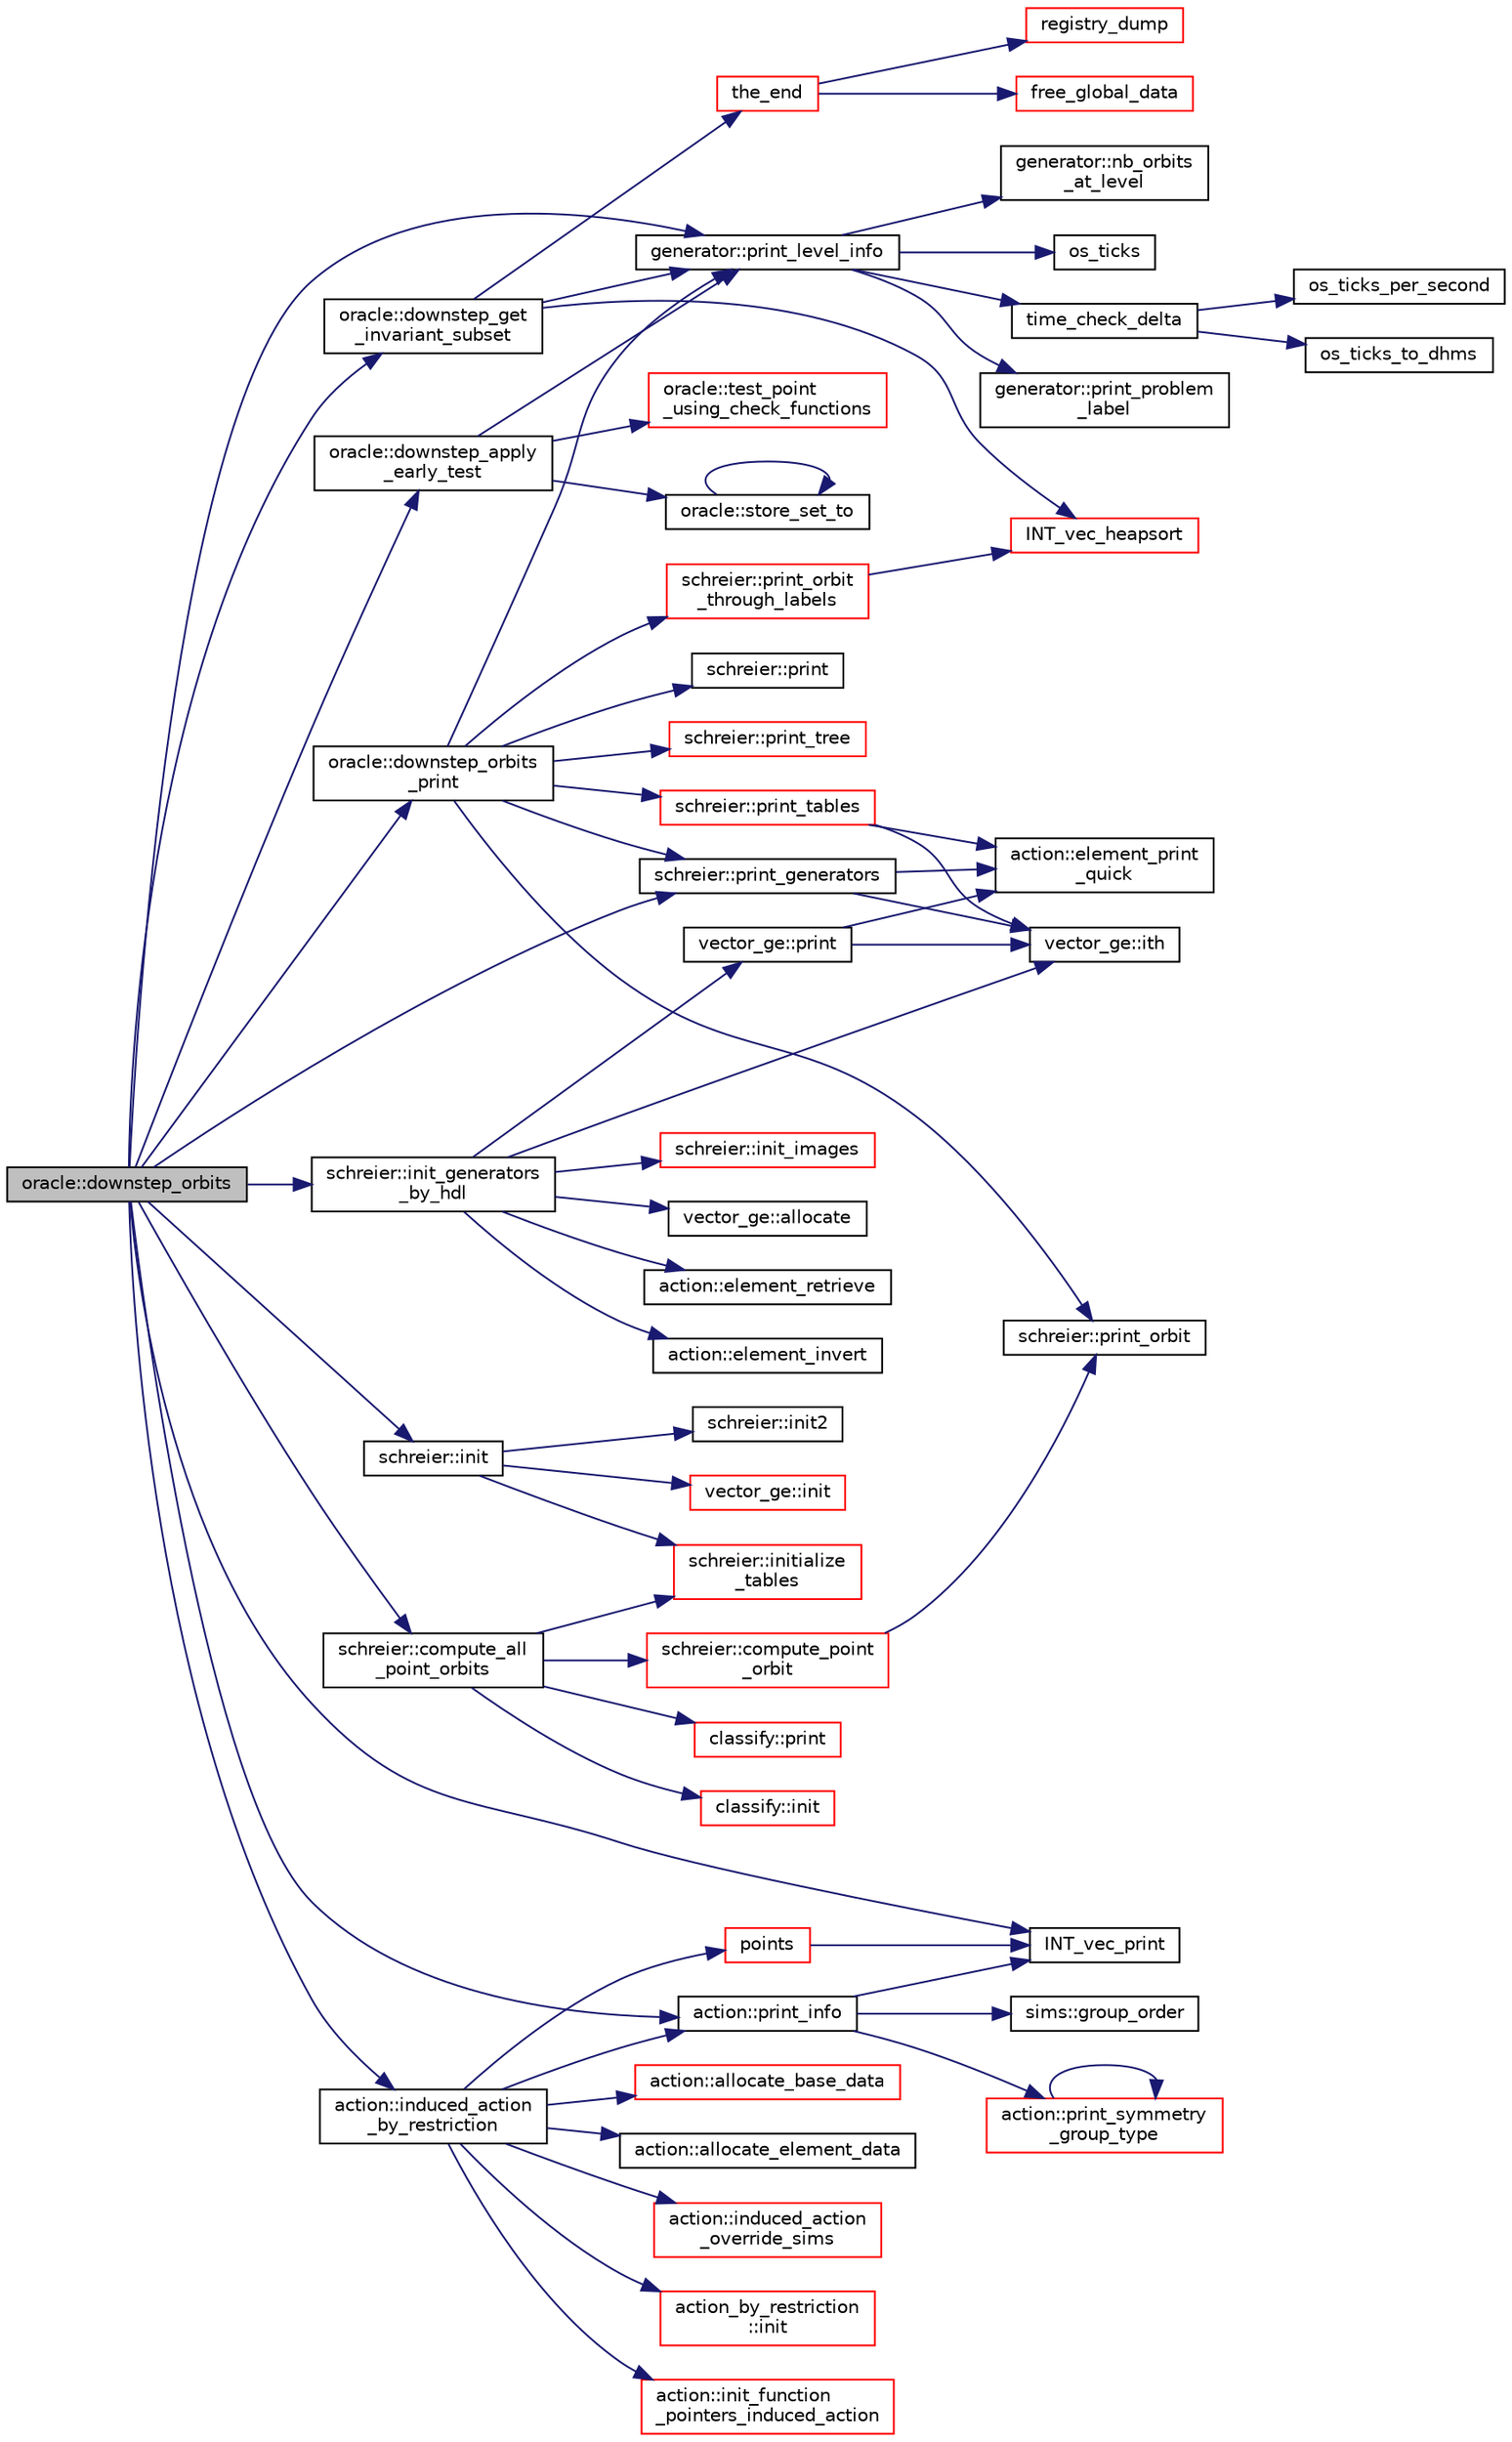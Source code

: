 digraph "oracle::downstep_orbits"
{
  edge [fontname="Helvetica",fontsize="10",labelfontname="Helvetica",labelfontsize="10"];
  node [fontname="Helvetica",fontsize="10",shape=record];
  rankdir="LR";
  Node3390 [label="oracle::downstep_orbits",height=0.2,width=0.4,color="black", fillcolor="grey75", style="filled", fontcolor="black"];
  Node3390 -> Node3391 [color="midnightblue",fontsize="10",style="solid",fontname="Helvetica"];
  Node3391 [label="generator::print_level_info",height=0.2,width=0.4,color="black", fillcolor="white", style="filled",URL="$d7/d73/classgenerator.html#aeef1b9fe6115b67be42d7cb3206fddd2"];
  Node3391 -> Node3392 [color="midnightblue",fontsize="10",style="solid",fontname="Helvetica"];
  Node3392 [label="os_ticks",height=0.2,width=0.4,color="black", fillcolor="white", style="filled",URL="$d5/db4/io__and__os_8h.html#a3da6d2b09e35d569adb7101dffcb5224"];
  Node3391 -> Node3393 [color="midnightblue",fontsize="10",style="solid",fontname="Helvetica"];
  Node3393 [label="time_check_delta",height=0.2,width=0.4,color="black", fillcolor="white", style="filled",URL="$d9/d60/discreta_8h.html#a89a8565e34c7dcbb97180cd6af7454a1"];
  Node3393 -> Node3394 [color="midnightblue",fontsize="10",style="solid",fontname="Helvetica"];
  Node3394 [label="os_ticks_per_second",height=0.2,width=0.4,color="black", fillcolor="white", style="filled",URL="$d5/db4/io__and__os_8h.html#a1b35e7a094dfde9db39ae352c9c17042"];
  Node3393 -> Node3395 [color="midnightblue",fontsize="10",style="solid",fontname="Helvetica"];
  Node3395 [label="os_ticks_to_dhms",height=0.2,width=0.4,color="black", fillcolor="white", style="filled",URL="$d5/db4/io__and__os_8h.html#a0d715587fd9b8ab4e2bc822a2be313ba"];
  Node3391 -> Node3396 [color="midnightblue",fontsize="10",style="solid",fontname="Helvetica"];
  Node3396 [label="generator::print_problem\l_label",height=0.2,width=0.4,color="black", fillcolor="white", style="filled",URL="$d7/d73/classgenerator.html#a06d3c064ba84ebe8db3537e6273f16c3"];
  Node3391 -> Node3397 [color="midnightblue",fontsize="10",style="solid",fontname="Helvetica"];
  Node3397 [label="generator::nb_orbits\l_at_level",height=0.2,width=0.4,color="black", fillcolor="white", style="filled",URL="$d7/d73/classgenerator.html#a020f3d8378448310d044a4a24fadf301"];
  Node3390 -> Node3398 [color="midnightblue",fontsize="10",style="solid",fontname="Helvetica"];
  Node3398 [label="oracle::downstep_get\l_invariant_subset",height=0.2,width=0.4,color="black", fillcolor="white", style="filled",URL="$d7/da7/classoracle.html#ae2540e94ee617a407069f976739cfd71"];
  Node3398 -> Node3391 [color="midnightblue",fontsize="10",style="solid",fontname="Helvetica"];
  Node3398 -> Node3399 [color="midnightblue",fontsize="10",style="solid",fontname="Helvetica"];
  Node3399 [label="the_end",height=0.2,width=0.4,color="red", fillcolor="white", style="filled",URL="$d9/d60/discreta_8h.html#a3ebbd3ccb665a9f78deaa7408577b60c"];
  Node3399 -> Node3400 [color="midnightblue",fontsize="10",style="solid",fontname="Helvetica"];
  Node3400 [label="free_global_data",height=0.2,width=0.4,color="red", fillcolor="white", style="filled",URL="$d3/dfb/discreta__global_8_c.html#a6bd9eb050090f8cf1e92db88a459cc28"];
  Node3399 -> Node3403 [color="midnightblue",fontsize="10",style="solid",fontname="Helvetica"];
  Node3403 [label="registry_dump",height=0.2,width=0.4,color="red", fillcolor="white", style="filled",URL="$d5/db4/io__and__os_8h.html#a8ad65cbe10865661e8bafd6be2164955"];
  Node3398 -> Node3425 [color="midnightblue",fontsize="10",style="solid",fontname="Helvetica"];
  Node3425 [label="INT_vec_heapsort",height=0.2,width=0.4,color="red", fillcolor="white", style="filled",URL="$d5/de2/foundations_2data__structures_2data__structures_8h.html#a3590ad9987f801fbfc94634300182f39"];
  Node3390 -> Node3419 [color="midnightblue",fontsize="10",style="solid",fontname="Helvetica"];
  Node3419 [label="INT_vec_print",height=0.2,width=0.4,color="black", fillcolor="white", style="filled",URL="$df/dbf/sajeeb_8_c.html#a79a5901af0b47dd0d694109543c027fe"];
  Node3390 -> Node3429 [color="midnightblue",fontsize="10",style="solid",fontname="Helvetica"];
  Node3429 [label="oracle::downstep_apply\l_early_test",height=0.2,width=0.4,color="black", fillcolor="white", style="filled",URL="$d7/da7/classoracle.html#ac774d80f30c7e58e1e87c891ca3ec814"];
  Node3429 -> Node3391 [color="midnightblue",fontsize="10",style="solid",fontname="Helvetica"];
  Node3429 -> Node3430 [color="midnightblue",fontsize="10",style="solid",fontname="Helvetica"];
  Node3430 [label="oracle::store_set_to",height=0.2,width=0.4,color="black", fillcolor="white", style="filled",URL="$d7/da7/classoracle.html#a4489d03d342f31d1e64632ce4d0e700d"];
  Node3430 -> Node3430 [color="midnightblue",fontsize="10",style="solid",fontname="Helvetica"];
  Node3429 -> Node3431 [color="midnightblue",fontsize="10",style="solid",fontname="Helvetica"];
  Node3431 [label="oracle::test_point\l_using_check_functions",height=0.2,width=0.4,color="red", fillcolor="white", style="filled",URL="$d7/da7/classoracle.html#aea2e35ca2b51a9251711735f6080217f"];
  Node3390 -> Node3435 [color="midnightblue",fontsize="10",style="solid",fontname="Helvetica"];
  Node3435 [label="action::induced_action\l_by_restriction",height=0.2,width=0.4,color="black", fillcolor="white", style="filled",URL="$d2/d86/classaction.html#a37c21f74a97c921d882a308370c06357"];
  Node3435 -> Node3436 [color="midnightblue",fontsize="10",style="solid",fontname="Helvetica"];
  Node3436 [label="action::print_info",height=0.2,width=0.4,color="black", fillcolor="white", style="filled",URL="$d2/d86/classaction.html#a6f89e493e5c5a32e5c3b8963d438ce86"];
  Node3436 -> Node3437 [color="midnightblue",fontsize="10",style="solid",fontname="Helvetica"];
  Node3437 [label="action::print_symmetry\l_group_type",height=0.2,width=0.4,color="red", fillcolor="white", style="filled",URL="$d2/d86/classaction.html#aed811766c7e64fe2c853df8b0b67aa6e"];
  Node3437 -> Node3437 [color="midnightblue",fontsize="10",style="solid",fontname="Helvetica"];
  Node3436 -> Node3419 [color="midnightblue",fontsize="10",style="solid",fontname="Helvetica"];
  Node3436 -> Node3439 [color="midnightblue",fontsize="10",style="solid",fontname="Helvetica"];
  Node3439 [label="sims::group_order",height=0.2,width=0.4,color="black", fillcolor="white", style="filled",URL="$d9/df3/classsims.html#aa442445175656570fa35febbe790efad"];
  Node3435 -> Node3440 [color="midnightblue",fontsize="10",style="solid",fontname="Helvetica"];
  Node3440 [label="action_by_restriction\l::init",height=0.2,width=0.4,color="red", fillcolor="white", style="filled",URL="$d1/d7e/classaction__by__restriction.html#af98e88c513afe51527082f11aac571f8"];
  Node3435 -> Node3444 [color="midnightblue",fontsize="10",style="solid",fontname="Helvetica"];
  Node3444 [label="points",height=0.2,width=0.4,color="red", fillcolor="white", style="filled",URL="$d7/d83/points_8_c.html#a8a498513b4415e1a4628a70fb6b26817"];
  Node3444 -> Node3419 [color="midnightblue",fontsize="10",style="solid",fontname="Helvetica"];
  Node3435 -> Node3451 [color="midnightblue",fontsize="10",style="solid",fontname="Helvetica"];
  Node3451 [label="action::init_function\l_pointers_induced_action",height=0.2,width=0.4,color="red", fillcolor="white", style="filled",URL="$d2/d86/classaction.html#a3b9287d084b24f7a3b9532a7589c58de"];
  Node3435 -> Node3874 [color="midnightblue",fontsize="10",style="solid",fontname="Helvetica"];
  Node3874 [label="action::allocate_base_data",height=0.2,width=0.4,color="red", fillcolor="white", style="filled",URL="$d2/d86/classaction.html#a345fa8dfbb60c8a100ab4dd80a966b1b"];
  Node3435 -> Node3877 [color="midnightblue",fontsize="10",style="solid",fontname="Helvetica"];
  Node3877 [label="action::allocate_element_data",height=0.2,width=0.4,color="black", fillcolor="white", style="filled",URL="$d2/d86/classaction.html#adc5f98db8315bfd17fcd2fbb437d8f60"];
  Node3435 -> Node3878 [color="midnightblue",fontsize="10",style="solid",fontname="Helvetica"];
  Node3878 [label="action::induced_action\l_override_sims",height=0.2,width=0.4,color="red", fillcolor="white", style="filled",URL="$d2/d86/classaction.html#ac8cc7d4543f6ef75a04777bd82ca244b"];
  Node3390 -> Node3436 [color="midnightblue",fontsize="10",style="solid",fontname="Helvetica"];
  Node3390 -> Node3894 [color="midnightblue",fontsize="10",style="solid",fontname="Helvetica"];
  Node3894 [label="schreier::init",height=0.2,width=0.4,color="black", fillcolor="white", style="filled",URL="$d3/dd6/classschreier.html#a7443bebde2aa08acae16c0ff29c9abcf"];
  Node3894 -> Node3774 [color="midnightblue",fontsize="10",style="solid",fontname="Helvetica"];
  Node3774 [label="vector_ge::init",height=0.2,width=0.4,color="red", fillcolor="white", style="filled",URL="$d4/d6e/classvector__ge.html#afe1d6befd1f1501e6be34afbaa9d30a8"];
  Node3894 -> Node3895 [color="midnightblue",fontsize="10",style="solid",fontname="Helvetica"];
  Node3895 [label="schreier::initialize\l_tables",height=0.2,width=0.4,color="red", fillcolor="white", style="filled",URL="$d3/dd6/classschreier.html#acccc16670f88b14ddc69856cd5c0b36d"];
  Node3894 -> Node3896 [color="midnightblue",fontsize="10",style="solid",fontname="Helvetica"];
  Node3896 [label="schreier::init2",height=0.2,width=0.4,color="black", fillcolor="white", style="filled",URL="$d3/dd6/classschreier.html#aef6a65e2f39bd9e14c61139c4f97f4c3"];
  Node3390 -> Node3897 [color="midnightblue",fontsize="10",style="solid",fontname="Helvetica"];
  Node3897 [label="schreier::init_generators\l_by_hdl",height=0.2,width=0.4,color="black", fillcolor="white", style="filled",URL="$d3/dd6/classschreier.html#a9adf1976cee6d540a36d3a0a1bd887ba"];
  Node3897 -> Node3776 [color="midnightblue",fontsize="10",style="solid",fontname="Helvetica"];
  Node3776 [label="vector_ge::allocate",height=0.2,width=0.4,color="black", fillcolor="white", style="filled",URL="$d4/d6e/classvector__ge.html#a35b062a9201b30f0a87bf87702d243ae"];
  Node3897 -> Node3837 [color="midnightblue",fontsize="10",style="solid",fontname="Helvetica"];
  Node3837 [label="action::element_retrieve",height=0.2,width=0.4,color="black", fillcolor="white", style="filled",URL="$d2/d86/classaction.html#ad28f6f8810ffbad64c1490f78e51e2b1"];
  Node3897 -> Node3461 [color="midnightblue",fontsize="10",style="solid",fontname="Helvetica"];
  Node3461 [label="vector_ge::ith",height=0.2,width=0.4,color="black", fillcolor="white", style="filled",URL="$d4/d6e/classvector__ge.html#a1ff002e8b746a9beb119d57dcd4a15ff"];
  Node3897 -> Node3477 [color="midnightblue",fontsize="10",style="solid",fontname="Helvetica"];
  Node3477 [label="action::element_invert",height=0.2,width=0.4,color="black", fillcolor="white", style="filled",URL="$d2/d86/classaction.html#aa4bd01e338497714586636751fcef436"];
  Node3897 -> Node3778 [color="midnightblue",fontsize="10",style="solid",fontname="Helvetica"];
  Node3778 [label="vector_ge::print",height=0.2,width=0.4,color="black", fillcolor="white", style="filled",URL="$d4/d6e/classvector__ge.html#a0d260cce035c20b32d7989c50670aa8a"];
  Node3778 -> Node3462 [color="midnightblue",fontsize="10",style="solid",fontname="Helvetica"];
  Node3462 [label="action::element_print\l_quick",height=0.2,width=0.4,color="black", fillcolor="white", style="filled",URL="$d2/d86/classaction.html#a4844680cf6750396f76494a28655265b"];
  Node3778 -> Node3461 [color="midnightblue",fontsize="10",style="solid",fontname="Helvetica"];
  Node3897 -> Node3898 [color="midnightblue",fontsize="10",style="solid",fontname="Helvetica"];
  Node3898 [label="schreier::init_images",height=0.2,width=0.4,color="red", fillcolor="white", style="filled",URL="$d3/dd6/classschreier.html#a18706665fcf3e66a503373f2eef8fe21"];
  Node3390 -> Node3900 [color="midnightblue",fontsize="10",style="solid",fontname="Helvetica"];
  Node3900 [label="schreier::print_generators",height=0.2,width=0.4,color="black", fillcolor="white", style="filled",URL="$d3/dd6/classschreier.html#ac9fce8f85082d0bc5b4f5b8b18a99bab"];
  Node3900 -> Node3462 [color="midnightblue",fontsize="10",style="solid",fontname="Helvetica"];
  Node3900 -> Node3461 [color="midnightblue",fontsize="10",style="solid",fontname="Helvetica"];
  Node3390 -> Node3901 [color="midnightblue",fontsize="10",style="solid",fontname="Helvetica"];
  Node3901 [label="schreier::compute_all\l_point_orbits",height=0.2,width=0.4,color="black", fillcolor="white", style="filled",URL="$d3/dd6/classschreier.html#a1deec048f51f380bc3476d4cd4d95e94"];
  Node3901 -> Node3895 [color="midnightblue",fontsize="10",style="solid",fontname="Helvetica"];
  Node3901 -> Node3902 [color="midnightblue",fontsize="10",style="solid",fontname="Helvetica"];
  Node3902 [label="schreier::compute_point\l_orbit",height=0.2,width=0.4,color="red", fillcolor="white", style="filled",URL="$d3/dd6/classschreier.html#a429138e463c8c25dddd8557340ed9edd"];
  Node3902 -> Node3905 [color="midnightblue",fontsize="10",style="solid",fontname="Helvetica"];
  Node3905 [label="schreier::print_orbit",height=0.2,width=0.4,color="black", fillcolor="white", style="filled",URL="$d3/dd6/classschreier.html#ac30bbfe09706ff8ccaf27c2cf8074594"];
  Node3901 -> Node3907 [color="midnightblue",fontsize="10",style="solid",fontname="Helvetica"];
  Node3907 [label="classify::init",height=0.2,width=0.4,color="red", fillcolor="white", style="filled",URL="$d9/d43/classclassify.html#afc24c64267d646d1f83ea39a7c66bde3"];
  Node3901 -> Node3917 [color="midnightblue",fontsize="10",style="solid",fontname="Helvetica"];
  Node3917 [label="classify::print",height=0.2,width=0.4,color="red", fillcolor="white", style="filled",URL="$d9/d43/classclassify.html#a56d1941250d46f68a41566aac4331bc1"];
  Node3390 -> Node3922 [color="midnightblue",fontsize="10",style="solid",fontname="Helvetica"];
  Node3922 [label="oracle::downstep_orbits\l_print",height=0.2,width=0.4,color="black", fillcolor="white", style="filled",URL="$d7/da7/classoracle.html#a7c267cd92618aacf63d6fb3d8730df33"];
  Node3922 -> Node3391 [color="midnightblue",fontsize="10",style="solid",fontname="Helvetica"];
  Node3922 -> Node3923 [color="midnightblue",fontsize="10",style="solid",fontname="Helvetica"];
  Node3923 [label="schreier::print_orbit\l_through_labels",height=0.2,width=0.4,color="red", fillcolor="white", style="filled",URL="$d3/dd6/classschreier.html#a49b95cdd68410b614ed74dc7ddf72fe3"];
  Node3923 -> Node3425 [color="midnightblue",fontsize="10",style="solid",fontname="Helvetica"];
  Node3922 -> Node3905 [color="midnightblue",fontsize="10",style="solid",fontname="Helvetica"];
  Node3922 -> Node3924 [color="midnightblue",fontsize="10",style="solid",fontname="Helvetica"];
  Node3924 [label="schreier::print",height=0.2,width=0.4,color="black", fillcolor="white", style="filled",URL="$d3/dd6/classschreier.html#a7b5a4341c51edb58100384ce87700749"];
  Node3922 -> Node3900 [color="midnightblue",fontsize="10",style="solid",fontname="Helvetica"];
  Node3922 -> Node3925 [color="midnightblue",fontsize="10",style="solid",fontname="Helvetica"];
  Node3925 [label="schreier::print_tree",height=0.2,width=0.4,color="red", fillcolor="white", style="filled",URL="$d3/dd6/classschreier.html#a061ee745522fd39eef92cdd519869c99"];
  Node3922 -> Node3927 [color="midnightblue",fontsize="10",style="solid",fontname="Helvetica"];
  Node3927 [label="schreier::print_tables",height=0.2,width=0.4,color="red", fillcolor="white", style="filled",URL="$d3/dd6/classschreier.html#a5716ca3378149c1f21f642395d7831fb"];
  Node3927 -> Node3461 [color="midnightblue",fontsize="10",style="solid",fontname="Helvetica"];
  Node3927 -> Node3462 [color="midnightblue",fontsize="10",style="solid",fontname="Helvetica"];
}
